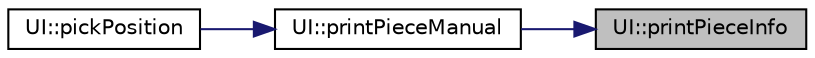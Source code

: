 digraph "UI::printPieceInfo"
{
 // LATEX_PDF_SIZE
  edge [fontname="Helvetica",fontsize="10",labelfontname="Helvetica",labelfontsize="10"];
  node [fontname="Helvetica",fontsize="10",shape=record];
  rankdir="RL";
  Node1 [label="UI::printPieceInfo",height=0.2,width=0.4,color="black", fillcolor="grey75", style="filled", fontcolor="black",tooltip=" "];
  Node1 -> Node2 [dir="back",color="midnightblue",fontsize="10",style="solid",fontname="Helvetica"];
  Node2 [label="UI::printPieceManual",height=0.2,width=0.4,color="black", fillcolor="white", style="filled",URL="$classUI.html#a5f097c83afb022e62ca803c1fb590e2f",tooltip=" "];
  Node2 -> Node3 [dir="back",color="midnightblue",fontsize="10",style="solid",fontname="Helvetica"];
  Node3 [label="UI::pickPosition",height=0.2,width=0.4,color="black", fillcolor="white", style="filled",URL="$classUI.html#abc734862529ecb7067955e1ee374b9ba",tooltip=" "];
}
